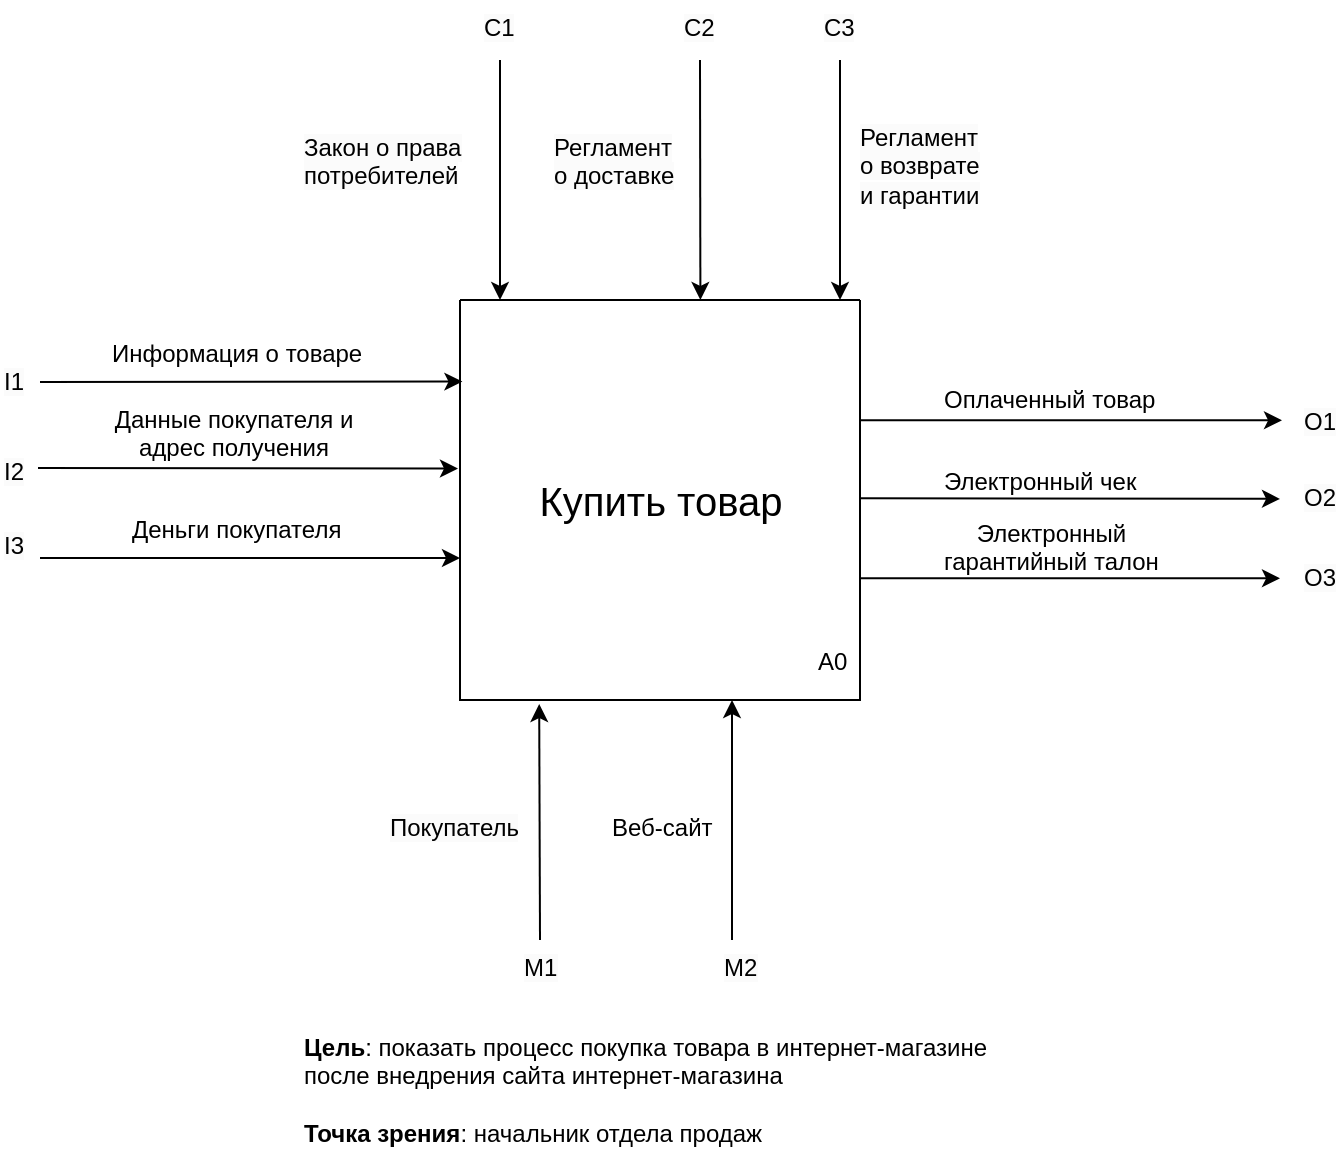 <mxfile version="23.1.6" type="github">
  <diagram name="Страница — 1" id="MrUY5nf-4vCNaqiUoCGp">
    <mxGraphModel dx="1010" dy="562" grid="0" gridSize="10" guides="1" tooltips="1" connect="1" arrows="1" fold="1" page="0" pageScale="1" pageWidth="827" pageHeight="1169" math="0" shadow="0">
      <root>
        <mxCell id="0" />
        <mxCell id="1" parent="0" />
        <mxCell id="lQVX6eLietwEVeY7ujKg-1" value="" style="swimlane;startSize=0;" parent="1" vertex="1">
          <mxGeometry x="320" y="240" width="200" height="200" as="geometry" />
        </mxCell>
        <mxCell id="lQVX6eLietwEVeY7ujKg-2" value="&lt;font style=&quot;font-size: 20px;&quot;&gt;Купить товар&lt;/font&gt;" style="text;html=1;align=center;verticalAlign=middle;resizable=0;points=[];autosize=1;strokeColor=none;fillColor=none;" parent="lQVX6eLietwEVeY7ujKg-1" vertex="1">
          <mxGeometry x="25" y="80" width="150" height="40" as="geometry" />
        </mxCell>
        <mxCell id="lQVX6eLietwEVeY7ujKg-3" value="&lt;div style=&quot;text-align: center;&quot;&gt;А0&lt;/div&gt;" style="text;whiteSpace=wrap;html=1;" parent="lQVX6eLietwEVeY7ujKg-1" vertex="1">
          <mxGeometry x="177" y="167" width="20" height="30" as="geometry" />
        </mxCell>
        <mxCell id="lQVX6eLietwEVeY7ujKg-4" value="" style="endArrow=classic;html=1;rounded=0;" parent="1" edge="1">
          <mxGeometry width="50" height="50" relative="1" as="geometry">
            <mxPoint x="340" y="120" as="sourcePoint" />
            <mxPoint x="340" y="240" as="targetPoint" />
          </mxGeometry>
        </mxCell>
        <mxCell id="lQVX6eLietwEVeY7ujKg-5" value="" style="endArrow=classic;html=1;rounded=0;entryX=0.466;entryY=0;entryDx=0;entryDy=0;entryPerimeter=0;" parent="1" edge="1">
          <mxGeometry width="50" height="50" relative="1" as="geometry">
            <mxPoint x="440" y="120" as="sourcePoint" />
            <mxPoint x="440.2" y="240" as="targetPoint" />
          </mxGeometry>
        </mxCell>
        <mxCell id="lQVX6eLietwEVeY7ujKg-6" value="" style="endArrow=classic;html=1;rounded=0;entryX=0.466;entryY=0;entryDx=0;entryDy=0;entryPerimeter=0;" parent="1" edge="1">
          <mxGeometry width="50" height="50" relative="1" as="geometry">
            <mxPoint x="510" y="120" as="sourcePoint" />
            <mxPoint x="510" y="240" as="targetPoint" />
          </mxGeometry>
        </mxCell>
        <mxCell id="lQVX6eLietwEVeY7ujKg-7" value="&lt;span style=&quot;caret-color: rgb(0, 0, 0); color: rgb(0, 0, 0); font-family: Helvetica; font-style: normal; font-variant-caps: normal; font-weight: 400; letter-spacing: normal; text-align: center; text-indent: 0px; text-transform: none; word-spacing: 0px; -webkit-text-stroke-width: 0px; background-color: rgb(251, 251, 251); text-decoration: none; float: none; display: inline !important;&quot;&gt;&lt;font style=&quot;font-size: 12px;&quot;&gt;Закон о права потребителей&lt;/font&gt;&lt;/span&gt;" style="text;whiteSpace=wrap;html=1;" parent="1" vertex="1">
          <mxGeometry x="240" y="150" width="90" height="40" as="geometry" />
        </mxCell>
        <mxCell id="lQVX6eLietwEVeY7ujKg-8" value="&lt;span style=&quot;caret-color: rgb(0, 0, 0); color: rgb(0, 0, 0); font-family: Helvetica; font-style: normal; font-variant-caps: normal; font-weight: 400; letter-spacing: normal; text-align: center; text-indent: 0px; text-transform: none; word-spacing: 0px; -webkit-text-stroke-width: 0px; background-color: rgb(251, 251, 251); text-decoration: none; float: none; display: inline !important;&quot;&gt;&lt;font style=&quot;font-size: 12px;&quot;&gt;Регламент &lt;br&gt;о возврате и гарантии&lt;/font&gt;&lt;/span&gt;" style="text;whiteSpace=wrap;html=1;" parent="1" vertex="1">
          <mxGeometry x="518" y="145" width="70" height="50" as="geometry" />
        </mxCell>
        <mxCell id="lQVX6eLietwEVeY7ujKg-9" value="&lt;span style=&quot;caret-color: rgb(0, 0, 0); color: rgb(0, 0, 0); font-family: Helvetica; font-style: normal; font-variant-caps: normal; font-weight: 400; letter-spacing: normal; text-align: center; text-indent: 0px; text-transform: none; word-spacing: 0px; -webkit-text-stroke-width: 0px; background-color: rgb(251, 251, 251); text-decoration: none; float: none; display: inline !important;&quot;&gt;&lt;font style=&quot;font-size: 12px;&quot;&gt;Регламент &lt;br&gt;о доставке&lt;/font&gt;&lt;/span&gt;" style="text;whiteSpace=wrap;html=1;" parent="1" vertex="1">
          <mxGeometry x="365" y="150" width="70" height="40" as="geometry" />
        </mxCell>
        <mxCell id="lQVX6eLietwEVeY7ujKg-10" value="&lt;span style=&quot;caret-color: rgb(0, 0, 0); color: rgb(0, 0, 0); font-family: Helvetica; font-style: normal; font-variant-caps: normal; font-weight: 400; letter-spacing: normal; text-align: center; text-indent: 0px; text-transform: none; word-spacing: 0px; -webkit-text-stroke-width: 0px; background-color: rgb(251, 251, 251); text-decoration: none; float: none; display: inline !important;&quot;&gt;&lt;font style=&quot;font-size: 12px;&quot;&gt;С1&lt;/font&gt;&lt;/span&gt;" style="text;whiteSpace=wrap;html=1;" parent="1" vertex="1">
          <mxGeometry x="330" y="90" width="20" height="30" as="geometry" />
        </mxCell>
        <mxCell id="lQVX6eLietwEVeY7ujKg-11" value="&lt;span style=&quot;caret-color: rgb(0, 0, 0); color: rgb(0, 0, 0); font-family: Helvetica; font-style: normal; font-variant-caps: normal; font-weight: 400; letter-spacing: normal; text-align: center; text-indent: 0px; text-transform: none; word-spacing: 0px; -webkit-text-stroke-width: 0px; background-color: rgb(251, 251, 251); text-decoration: none; float: none; display: inline !important;&quot;&gt;&lt;font style=&quot;font-size: 12px;&quot;&gt;С2&lt;/font&gt;&lt;/span&gt;" style="text;whiteSpace=wrap;html=1;" parent="1" vertex="1">
          <mxGeometry x="430" y="90" width="20" height="30" as="geometry" />
        </mxCell>
        <mxCell id="lQVX6eLietwEVeY7ujKg-12" value="&lt;span style=&quot;caret-color: rgb(0, 0, 0); color: rgb(0, 0, 0); font-family: Helvetica; font-style: normal; font-variant-caps: normal; font-weight: 400; letter-spacing: normal; text-align: center; text-indent: 0px; text-transform: none; word-spacing: 0px; -webkit-text-stroke-width: 0px; background-color: rgb(251, 251, 251); text-decoration: none; float: none; display: inline !important;&quot;&gt;&lt;font style=&quot;font-size: 12px;&quot;&gt;С3&lt;/font&gt;&lt;/span&gt;" style="text;whiteSpace=wrap;html=1;" parent="1" vertex="1">
          <mxGeometry x="500" y="90" width="20" height="30" as="geometry" />
        </mxCell>
        <mxCell id="lQVX6eLietwEVeY7ujKg-13" value="" style="endArrow=classic;html=1;rounded=0;entryX=0.006;entryY=0.204;entryDx=0;entryDy=0;entryPerimeter=0;" parent="1" target="lQVX6eLietwEVeY7ujKg-1" edge="1">
          <mxGeometry width="50" height="50" relative="1" as="geometry">
            <mxPoint x="110" y="281" as="sourcePoint" />
            <mxPoint x="230" y="230" as="targetPoint" />
          </mxGeometry>
        </mxCell>
        <mxCell id="lQVX6eLietwEVeY7ujKg-14" value="" style="endArrow=classic;html=1;rounded=0;" parent="1" edge="1">
          <mxGeometry width="50" height="50" relative="1" as="geometry">
            <mxPoint x="109" y="324" as="sourcePoint" />
            <mxPoint x="319.0" y="324.273" as="targetPoint" />
          </mxGeometry>
        </mxCell>
        <mxCell id="lQVX6eLietwEVeY7ujKg-16" value="" style="endArrow=classic;html=1;rounded=0;" parent="1" edge="1">
          <mxGeometry width="50" height="50" relative="1" as="geometry">
            <mxPoint x="110" y="369" as="sourcePoint" />
            <mxPoint x="320" y="369" as="targetPoint" />
          </mxGeometry>
        </mxCell>
        <mxCell id="lQVX6eLietwEVeY7ujKg-17" value="&lt;div style=&quot;text-align: center;&quot;&gt;Деньги покупателя&lt;/div&gt;" style="text;whiteSpace=wrap;html=1;" parent="1" vertex="1">
          <mxGeometry x="154" y="341" width="120" height="20" as="geometry" />
        </mxCell>
        <mxCell id="lQVX6eLietwEVeY7ujKg-18" value="&lt;div style=&quot;text-align: center;&quot;&gt;Информация о товаре&lt;/div&gt;" style="text;whiteSpace=wrap;html=1;" parent="1" vertex="1">
          <mxGeometry x="144" y="253" width="140" height="20" as="geometry" />
        </mxCell>
        <mxCell id="lQVX6eLietwEVeY7ujKg-20" value="&lt;div style=&quot;text-align: center;&quot;&gt;Данные покупателя и адрес получения&lt;br&gt;&lt;/div&gt;" style="text;whiteSpace=wrap;html=1;" parent="1" vertex="1">
          <mxGeometry x="133" y="286.0" width="146" height="20" as="geometry" />
        </mxCell>
        <mxCell id="lQVX6eLietwEVeY7ujKg-21" value="&lt;span style=&quot;caret-color: rgb(0, 0, 0); color: rgb(0, 0, 0); font-family: Helvetica; font-style: normal; font-variant-caps: normal; font-weight: 400; letter-spacing: normal; text-align: center; text-indent: 0px; text-transform: none; word-spacing: 0px; -webkit-text-stroke-width: 0px; background-color: rgb(251, 251, 251); text-decoration: none; float: none; display: inline !important;&quot;&gt;&lt;font style=&quot;font-size: 12px;&quot;&gt;I1&lt;/font&gt;&lt;/span&gt;" style="text;whiteSpace=wrap;html=1;" parent="1" vertex="1">
          <mxGeometry x="90" y="267" width="20" height="30" as="geometry" />
        </mxCell>
        <mxCell id="lQVX6eLietwEVeY7ujKg-22" value="&lt;span style=&quot;caret-color: rgb(0, 0, 0); color: rgb(0, 0, 0); font-family: Helvetica; font-style: normal; font-variant-caps: normal; font-weight: 400; letter-spacing: normal; text-align: center; text-indent: 0px; text-transform: none; word-spacing: 0px; -webkit-text-stroke-width: 0px; background-color: rgb(251, 251, 251); text-decoration: none; float: none; display: inline !important;&quot;&gt;&lt;font style=&quot;font-size: 12px;&quot;&gt;I2&lt;/font&gt;&lt;/span&gt;" style="text;whiteSpace=wrap;html=1;" parent="1" vertex="1">
          <mxGeometry x="90" y="312.09" width="20" height="30" as="geometry" />
        </mxCell>
        <mxCell id="lQVX6eLietwEVeY7ujKg-24" value="&lt;span style=&quot;caret-color: rgb(0, 0, 0); color: rgb(0, 0, 0); font-family: Helvetica; font-style: normal; font-variant-caps: normal; font-weight: 400; letter-spacing: normal; text-align: center; text-indent: 0px; text-transform: none; word-spacing: 0px; -webkit-text-stroke-width: 0px; background-color: rgb(251, 251, 251); text-decoration: none; float: none; display: inline !important;&quot;&gt;&lt;font style=&quot;font-size: 12px;&quot;&gt;I3&lt;/font&gt;&lt;/span&gt;" style="text;whiteSpace=wrap;html=1;" parent="1" vertex="1">
          <mxGeometry x="90" y="349" width="20" height="30" as="geometry" />
        </mxCell>
        <mxCell id="lQVX6eLietwEVeY7ujKg-25" value="" style="endArrow=classic;html=1;rounded=0;entryX=0.006;entryY=0.204;entryDx=0;entryDy=0;entryPerimeter=0;" parent="1" edge="1">
          <mxGeometry width="50" height="50" relative="1" as="geometry">
            <mxPoint x="520" y="300.17" as="sourcePoint" />
            <mxPoint x="731" y="300.17" as="targetPoint" />
          </mxGeometry>
        </mxCell>
        <mxCell id="lQVX6eLietwEVeY7ujKg-26" value="" style="endArrow=classic;html=1;rounded=0;" parent="1" edge="1">
          <mxGeometry width="50" height="50" relative="1" as="geometry">
            <mxPoint x="520" y="339.17" as="sourcePoint" />
            <mxPoint x="730.0" y="339.443" as="targetPoint" />
          </mxGeometry>
        </mxCell>
        <mxCell id="lQVX6eLietwEVeY7ujKg-27" value="" style="endArrow=classic;html=1;rounded=0;" parent="1" edge="1">
          <mxGeometry width="50" height="50" relative="1" as="geometry">
            <mxPoint x="520" y="379.17" as="sourcePoint" />
            <mxPoint x="730" y="379.17" as="targetPoint" />
          </mxGeometry>
        </mxCell>
        <mxCell id="lQVX6eLietwEVeY7ujKg-28" value="&lt;div style=&quot;text-align: center;&quot;&gt;Оплаченный товар&lt;/div&gt;" style="text;whiteSpace=wrap;html=1;" parent="1" vertex="1">
          <mxGeometry x="560" y="276.09" width="120" height="20" as="geometry" />
        </mxCell>
        <mxCell id="lQVX6eLietwEVeY7ujKg-29" value="&lt;div style=&quot;text-align: center;&quot;&gt;Электронный чек&lt;/div&gt;" style="text;whiteSpace=wrap;html=1;" parent="1" vertex="1">
          <mxGeometry x="560" y="317.09" width="120" height="20" as="geometry" />
        </mxCell>
        <mxCell id="lQVX6eLietwEVeY7ujKg-30" value="&lt;div style=&quot;text-align: center;&quot;&gt;Электронный&lt;/div&gt;&lt;div style=&quot;text-align: center;&quot;&gt;гарантийный талон&lt;/div&gt;" style="text;whiteSpace=wrap;html=1;" parent="1" vertex="1">
          <mxGeometry x="560" y="343.05" width="120" height="33.91" as="geometry" />
        </mxCell>
        <mxCell id="lQVX6eLietwEVeY7ujKg-31" value="&lt;span style=&quot;caret-color: rgb(0, 0, 0); color: rgb(0, 0, 0); font-family: Helvetica; font-style: normal; font-variant-caps: normal; font-weight: 400; letter-spacing: normal; text-align: center; text-indent: 0px; text-transform: none; word-spacing: 0px; -webkit-text-stroke-width: 0px; background-color: rgb(251, 251, 251); text-decoration: none; float: none; display: inline !important;&quot;&gt;&lt;font style=&quot;font-size: 12px;&quot;&gt;О1&lt;/font&gt;&lt;/span&gt;" style="text;whiteSpace=wrap;html=1;" parent="1" vertex="1">
          <mxGeometry x="740" y="287" width="20" height="30" as="geometry" />
        </mxCell>
        <mxCell id="lQVX6eLietwEVeY7ujKg-32" value="&lt;span style=&quot;caret-color: rgb(0, 0, 0); color: rgb(0, 0, 0); font-family: Helvetica; font-style: normal; font-variant-caps: normal; font-weight: 400; letter-spacing: normal; text-align: center; text-indent: 0px; text-transform: none; word-spacing: 0px; -webkit-text-stroke-width: 0px; background-color: rgb(251, 251, 251); text-decoration: none; float: none; display: inline !important;&quot;&gt;&lt;font style=&quot;font-size: 12px;&quot;&gt;O2&lt;/font&gt;&lt;/span&gt;" style="text;whiteSpace=wrap;html=1;" parent="1" vertex="1">
          <mxGeometry x="740" y="325" width="20" height="30" as="geometry" />
        </mxCell>
        <mxCell id="lQVX6eLietwEVeY7ujKg-33" value="&lt;span style=&quot;caret-color: rgb(0, 0, 0); color: rgb(0, 0, 0); font-family: Helvetica; font-style: normal; font-variant-caps: normal; font-weight: 400; letter-spacing: normal; text-align: center; text-indent: 0px; text-transform: none; word-spacing: 0px; -webkit-text-stroke-width: 0px; background-color: rgb(251, 251, 251); text-decoration: none; float: none; display: inline !important;&quot;&gt;&lt;font style=&quot;font-size: 12px;&quot;&gt;O3&lt;/font&gt;&lt;/span&gt;" style="text;whiteSpace=wrap;html=1;" parent="1" vertex="1">
          <mxGeometry x="740" y="365" width="20" height="30" as="geometry" />
        </mxCell>
        <mxCell id="lQVX6eLietwEVeY7ujKg-34" value="" style="endArrow=classic;html=1;rounded=0;entryX=0.198;entryY=1.01;entryDx=0;entryDy=0;entryPerimeter=0;" parent="1" target="lQVX6eLietwEVeY7ujKg-1" edge="1">
          <mxGeometry width="50" height="50" relative="1" as="geometry">
            <mxPoint x="360" y="560" as="sourcePoint" />
            <mxPoint x="309.58" y="560" as="targetPoint" />
          </mxGeometry>
        </mxCell>
        <mxCell id="lQVX6eLietwEVeY7ujKg-35" value="" style="endArrow=classic;html=1;rounded=0;entryX=0.5;entryY=1;entryDx=0;entryDy=0;" parent="1" edge="1">
          <mxGeometry width="50" height="50" relative="1" as="geometry">
            <mxPoint x="456" y="560" as="sourcePoint" />
            <mxPoint x="456" y="440" as="targetPoint" />
          </mxGeometry>
        </mxCell>
        <mxCell id="lQVX6eLietwEVeY7ujKg-37" value="&lt;span style=&quot;caret-color: rgb(0, 0, 0); color: rgb(0, 0, 0); font-family: Helvetica; font-style: normal; font-variant-caps: normal; font-weight: 400; letter-spacing: normal; text-align: center; text-indent: 0px; text-transform: none; word-spacing: 0px; -webkit-text-stroke-width: 0px; background-color: rgb(251, 251, 251); text-decoration: none; float: none; display: inline !important;&quot;&gt;&lt;font style=&quot;font-size: 12px;&quot;&gt;Покупатель&lt;/font&gt;&lt;/span&gt;" style="text;whiteSpace=wrap;html=1;" parent="1" vertex="1">
          <mxGeometry x="283" y="490" width="70" height="40" as="geometry" />
        </mxCell>
        <mxCell id="lQVX6eLietwEVeY7ujKg-38" value="&lt;div style=&quot;text-align: center;&quot;&gt;Веб-сайт&lt;/div&gt;" style="text;whiteSpace=wrap;html=1;" parent="1" vertex="1">
          <mxGeometry x="394" y="490" width="60" height="40" as="geometry" />
        </mxCell>
        <mxCell id="lQVX6eLietwEVeY7ujKg-40" value="&lt;span style=&quot;caret-color: rgb(0, 0, 0); color: rgb(0, 0, 0); font-family: Helvetica; font-style: normal; font-variant-caps: normal; font-weight: 400; letter-spacing: normal; text-align: center; text-indent: 0px; text-transform: none; word-spacing: 0px; -webkit-text-stroke-width: 0px; background-color: rgb(251, 251, 251); text-decoration: none; float: none; display: inline !important;&quot;&gt;&lt;font style=&quot;font-size: 12px;&quot;&gt;M1&lt;/font&gt;&lt;/span&gt;" style="text;whiteSpace=wrap;html=1;" parent="1" vertex="1">
          <mxGeometry x="350" y="560" width="20" height="30" as="geometry" />
        </mxCell>
        <mxCell id="lQVX6eLietwEVeY7ujKg-41" value="&lt;span style=&quot;caret-color: rgb(0, 0, 0); color: rgb(0, 0, 0); font-family: Helvetica; font-style: normal; font-variant-caps: normal; font-weight: 400; letter-spacing: normal; text-align: center; text-indent: 0px; text-transform: none; word-spacing: 0px; -webkit-text-stroke-width: 0px; background-color: rgb(251, 251, 251); text-decoration: none; float: none; display: inline !important;&quot;&gt;&lt;font style=&quot;font-size: 12px;&quot;&gt;M2&lt;/font&gt;&lt;/span&gt;" style="text;whiteSpace=wrap;html=1;" parent="1" vertex="1">
          <mxGeometry x="450" y="560" width="20" height="30" as="geometry" />
        </mxCell>
        <mxCell id="lQVX6eLietwEVeY7ujKg-43" value="&lt;div style=&quot;&quot;&gt;&lt;b&gt;Цель&lt;/b&gt;: показать процесс покупка товара в интернет-магазине после внедрения сайта интернет-магазина&lt;/div&gt;&lt;div style=&quot;&quot;&gt;&lt;br&gt;&lt;/div&gt;&lt;div style=&quot;&quot;&gt;&lt;b&gt;Точка зрения&lt;/b&gt;: начальник отдела продаж&lt;/div&gt;" style="text;whiteSpace=wrap;html=1;align=left;" parent="1" vertex="1">
          <mxGeometry x="240" y="600" width="360" height="40" as="geometry" />
        </mxCell>
      </root>
    </mxGraphModel>
  </diagram>
</mxfile>
